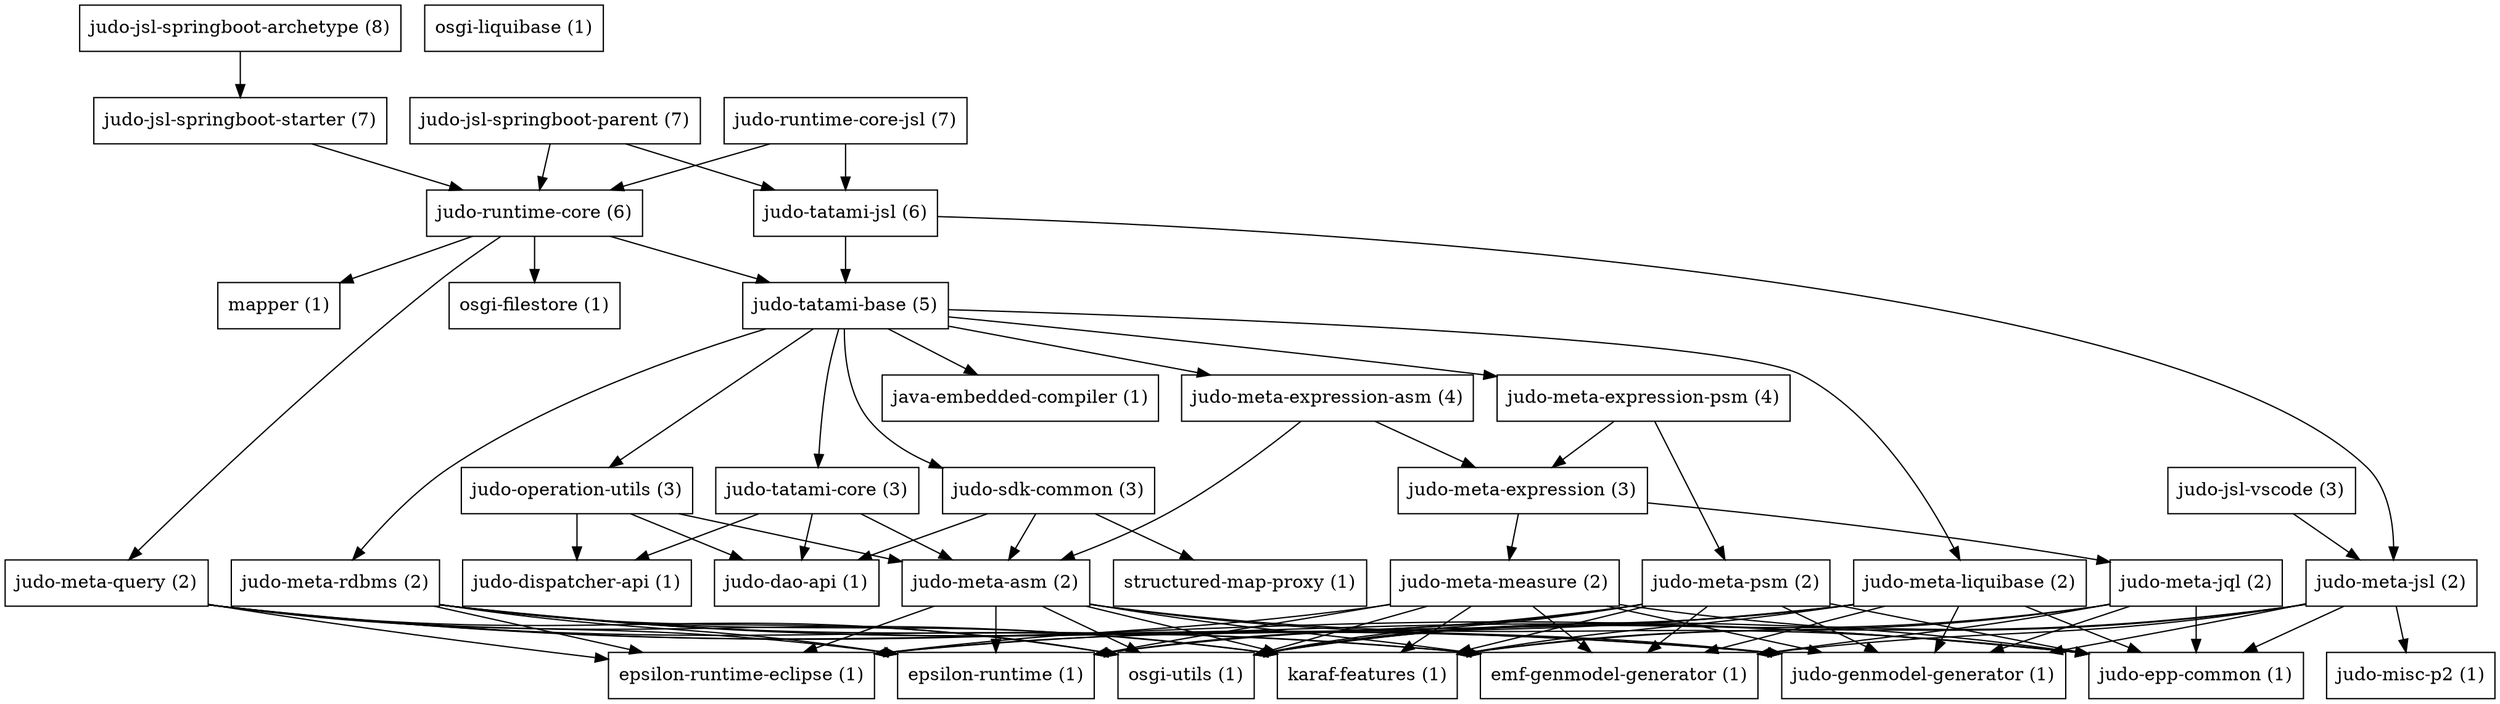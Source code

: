 strict digraph  {
"epsilon-runtime (1)" [label="epsilon-runtime (1)", shape=box];
"epsilon-runtime-eclipse (1)" [label="epsilon-runtime-eclipse (1)", shape=box];
"emf-genmodel-generator (1)" [label="emf-genmodel-generator (1)", shape=box];
"judo-genmodel-generator (1)" [label="judo-genmodel-generator (1)", shape=box];
"judo-epp-common (1)" [label="judo-epp-common (1)", shape=box];
"osgi-utils (1)" [label="osgi-utils (1)", shape=box];
"java-embedded-compiler (1)" [label="java-embedded-compiler (1)", shape=box];
"structured-map-proxy (1)" [label="structured-map-proxy (1)", shape=box];
"karaf-features (1)" [label="karaf-features (1)", shape=box];
"mapper (1)" [label="mapper (1)", shape=box];
"osgi-liquibase (1)" [label="osgi-liquibase (1)", shape=box];
"osgi-filestore (1)" [label="osgi-filestore (1)", shape=box];
"judo-misc-p2 (1)" [label="judo-misc-p2 (1)", shape=box];
"judo-dao-api (1)" [label="judo-dao-api (1)", shape=box];
"judo-dispatcher-api (1)" [label="judo-dispatcher-api (1)", shape=box];
"judo-jsl-vscode (3)" [label="judo-jsl-vscode (3)", shape=box];
"judo-meta-asm (2)" [label="judo-meta-asm (2)", shape=box];
"judo-meta-expression (3)" [label="judo-meta-expression (3)", shape=box];
"judo-meta-expression-asm (4)" [label="judo-meta-expression-asm (4)", shape=box];
"judo-meta-expression-psm (4)" [label="judo-meta-expression-psm (4)", shape=box];
"judo-meta-jql (2)" [label="judo-meta-jql (2)", shape=box];
"judo-meta-jsl (2)" [label="judo-meta-jsl (2)", shape=box];
"judo-meta-liquibase (2)" [label="judo-meta-liquibase (2)", shape=box];
"judo-meta-measure (2)" [label="judo-meta-measure (2)", shape=box];
"judo-meta-psm (2)" [label="judo-meta-psm (2)", shape=box];
"judo-meta-query (2)" [label="judo-meta-query (2)", shape=box];
"judo-meta-rdbms (2)" [label="judo-meta-rdbms (2)", shape=box];
"judo-operation-utils (3)" [label="judo-operation-utils (3)", shape=box];
"judo-runtime-core (6)" [label="judo-runtime-core (6)", shape=box];
"judo-runtime-core-jsl (7)" [label="judo-runtime-core-jsl (7)", shape=box];
"judo-sdk-common (3)" [label="judo-sdk-common (3)", shape=box];
"judo-tatami-base (5)" [label="judo-tatami-base (5)", shape=box];
"judo-tatami-core (3)" [label="judo-tatami-core (3)", shape=box];
"judo-tatami-jsl (6)" [label="judo-tatami-jsl (6)", shape=box];
"judo-jsl-springboot-parent (7)" [label="judo-jsl-springboot-parent (7)", shape=box];
"judo-jsl-springboot-starter (7)" [label="judo-jsl-springboot-starter (7)", shape=box];
"judo-jsl-springboot-archetype (8)" [label="judo-jsl-springboot-archetype (8)", shape=box];
"judo-jsl-vscode (3)" -> "judo-meta-jsl (2)";
"judo-meta-asm (2)" -> "epsilon-runtime-eclipse (1)";
"judo-meta-asm (2)" -> "karaf-features (1)";
"judo-meta-asm (2)" -> "judo-genmodel-generator (1)";
"judo-meta-asm (2)" -> "judo-epp-common (1)";
"judo-meta-asm (2)" -> "epsilon-runtime (1)";
"judo-meta-asm (2)" -> "emf-genmodel-generator (1)";
"judo-meta-asm (2)" -> "osgi-utils (1)";
"judo-meta-expression (3)" -> "judo-meta-jql (2)";
"judo-meta-expression (3)" -> "judo-meta-measure (2)";
"judo-meta-expression-asm (4)" -> "judo-meta-asm (2)";
"judo-meta-expression-asm (4)" -> "judo-meta-expression (3)";
"judo-meta-expression-psm (4)" -> "judo-meta-expression (3)";
"judo-meta-expression-psm (4)" -> "judo-meta-psm (2)";
"judo-meta-jql (2)" -> "karaf-features (1)";
"judo-meta-jql (2)" -> "judo-genmodel-generator (1)";
"judo-meta-jql (2)" -> "judo-epp-common (1)";
"judo-meta-jql (2)" -> "emf-genmodel-generator (1)";
"judo-meta-jql (2)" -> "osgi-utils (1)";
"judo-meta-jsl (2)" -> "karaf-features (1)";
"judo-meta-jsl (2)" -> "judo-genmodel-generator (1)";
"judo-meta-jsl (2)" -> "judo-epp-common (1)";
"judo-meta-jsl (2)" -> "emf-genmodel-generator (1)";
"judo-meta-jsl (2)" -> "osgi-utils (1)";
"judo-meta-jsl (2)" -> "judo-misc-p2 (1)";
"judo-meta-liquibase (2)" -> "epsilon-runtime-eclipse (1)";
"judo-meta-liquibase (2)" -> "karaf-features (1)";
"judo-meta-liquibase (2)" -> "judo-genmodel-generator (1)";
"judo-meta-liquibase (2)" -> "judo-epp-common (1)";
"judo-meta-liquibase (2)" -> "epsilon-runtime (1)";
"judo-meta-liquibase (2)" -> "emf-genmodel-generator (1)";
"judo-meta-liquibase (2)" -> "osgi-utils (1)";
"judo-meta-measure (2)" -> "epsilon-runtime-eclipse (1)";
"judo-meta-measure (2)" -> "karaf-features (1)";
"judo-meta-measure (2)" -> "judo-genmodel-generator (1)";
"judo-meta-measure (2)" -> "judo-epp-common (1)";
"judo-meta-measure (2)" -> "epsilon-runtime (1)";
"judo-meta-measure (2)" -> "emf-genmodel-generator (1)";
"judo-meta-measure (2)" -> "osgi-utils (1)";
"judo-meta-psm (2)" -> "epsilon-runtime-eclipse (1)";
"judo-meta-psm (2)" -> "karaf-features (1)";
"judo-meta-psm (2)" -> "judo-genmodel-generator (1)";
"judo-meta-psm (2)" -> "judo-epp-common (1)";
"judo-meta-psm (2)" -> "epsilon-runtime (1)";
"judo-meta-psm (2)" -> "emf-genmodel-generator (1)";
"judo-meta-psm (2)" -> "osgi-utils (1)";
"judo-meta-query (2)" -> "epsilon-runtime-eclipse (1)";
"judo-meta-query (2)" -> "karaf-features (1)";
"judo-meta-query (2)" -> "judo-genmodel-generator (1)";
"judo-meta-query (2)" -> "judo-epp-common (1)";
"judo-meta-query (2)" -> "epsilon-runtime (1)";
"judo-meta-query (2)" -> "emf-genmodel-generator (1)";
"judo-meta-query (2)" -> "osgi-utils (1)";
"judo-meta-rdbms (2)" -> "epsilon-runtime-eclipse (1)";
"judo-meta-rdbms (2)" -> "karaf-features (1)";
"judo-meta-rdbms (2)" -> "judo-genmodel-generator (1)";
"judo-meta-rdbms (2)" -> "judo-epp-common (1)";
"judo-meta-rdbms (2)" -> "epsilon-runtime (1)";
"judo-meta-rdbms (2)" -> "emf-genmodel-generator (1)";
"judo-meta-rdbms (2)" -> "osgi-utils (1)";
"judo-operation-utils (3)" -> "judo-meta-asm (2)";
"judo-operation-utils (3)" -> "judo-dispatcher-api (1)";
"judo-operation-utils (3)" -> "judo-dao-api (1)";
"judo-runtime-core (6)" -> "osgi-filestore (1)";
"judo-runtime-core (6)" -> "judo-tatami-base (5)";
"judo-runtime-core (6)" -> "mapper (1)";
"judo-runtime-core (6)" -> "judo-meta-query (2)";
"judo-runtime-core-jsl (7)" -> "judo-runtime-core (6)";
"judo-runtime-core-jsl (7)" -> "judo-tatami-jsl (6)";
"judo-sdk-common (3)" -> "judo-meta-asm (2)";
"judo-sdk-common (3)" -> "structured-map-proxy (1)";
"judo-sdk-common (3)" -> "judo-dao-api (1)";
"judo-tatami-base (5)" -> "judo-operation-utils (3)";
"judo-tatami-base (5)" -> "judo-meta-rdbms (2)";
"judo-tatami-base (5)" -> "judo-sdk-common (3)";
"judo-tatami-base (5)" -> "java-embedded-compiler (1)";
"judo-tatami-base (5)" -> "judo-meta-liquibase (2)";
"judo-tatami-base (5)" -> "judo-meta-expression-asm (4)";
"judo-tatami-base (5)" -> "judo-tatami-core (3)";
"judo-tatami-base (5)" -> "judo-meta-expression-psm (4)";
"judo-tatami-core (3)" -> "judo-meta-asm (2)";
"judo-tatami-core (3)" -> "judo-dispatcher-api (1)";
"judo-tatami-core (3)" -> "judo-dao-api (1)";
"judo-tatami-jsl (6)" -> "judo-tatami-base (5)";
"judo-tatami-jsl (6)" -> "judo-meta-jsl (2)";
"judo-jsl-springboot-parent (7)" -> "judo-runtime-core (6)";
"judo-jsl-springboot-parent (7)" -> "judo-tatami-jsl (6)";
"judo-jsl-springboot-starter (7)" -> "judo-runtime-core (6)";
"judo-jsl-springboot-archetype (8)" -> "judo-jsl-springboot-starter (7)";
}
